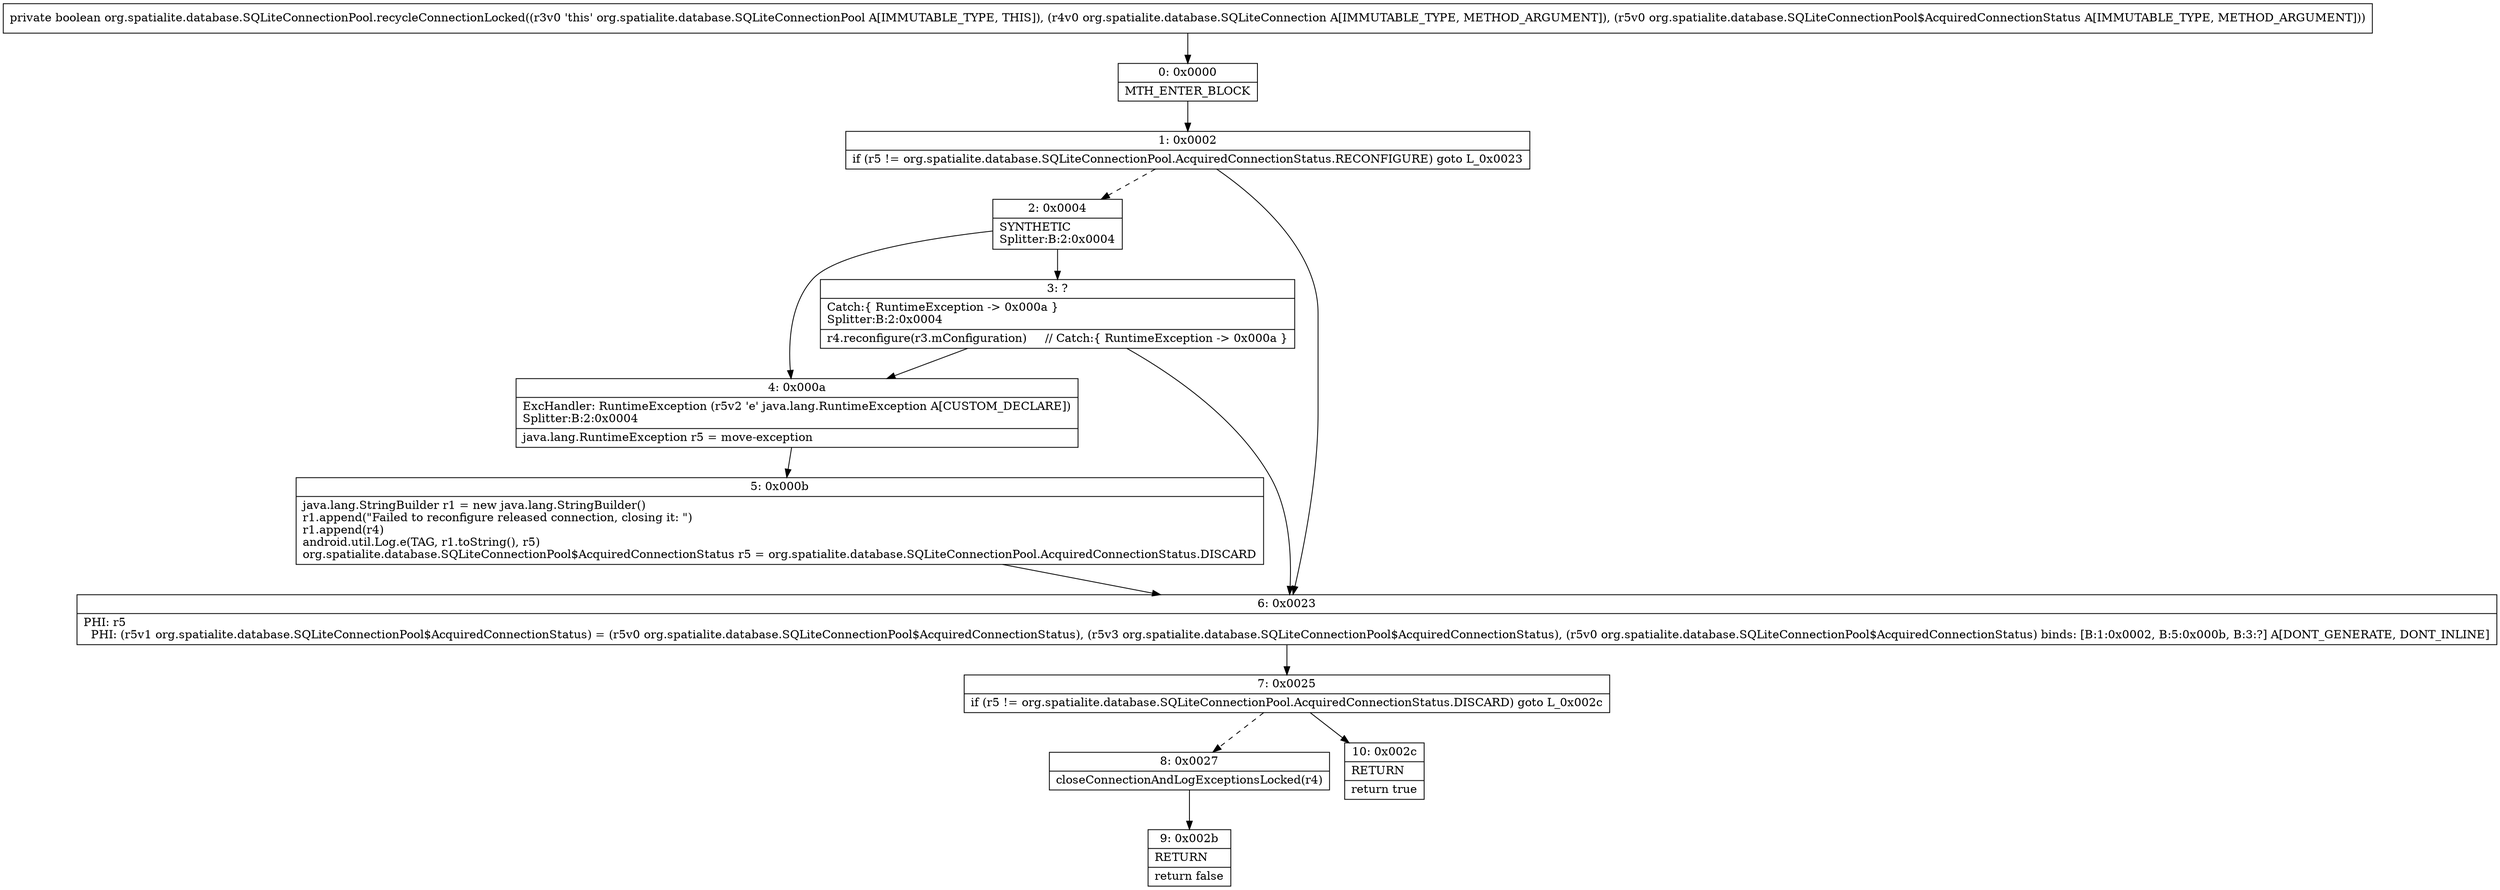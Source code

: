 digraph "CFG fororg.spatialite.database.SQLiteConnectionPool.recycleConnectionLocked(Lorg\/spatialite\/database\/SQLiteConnection;Lorg\/spatialite\/database\/SQLiteConnectionPool$AcquiredConnectionStatus;)Z" {
Node_0 [shape=record,label="{0\:\ 0x0000|MTH_ENTER_BLOCK\l}"];
Node_1 [shape=record,label="{1\:\ 0x0002|if (r5 != org.spatialite.database.SQLiteConnectionPool.AcquiredConnectionStatus.RECONFIGURE) goto L_0x0023\l}"];
Node_2 [shape=record,label="{2\:\ 0x0004|SYNTHETIC\lSplitter:B:2:0x0004\l}"];
Node_3 [shape=record,label="{3\:\ ?|Catch:\{ RuntimeException \-\> 0x000a \}\lSplitter:B:2:0x0004\l|r4.reconfigure(r3.mConfiguration)     \/\/ Catch:\{ RuntimeException \-\> 0x000a \}\l}"];
Node_4 [shape=record,label="{4\:\ 0x000a|ExcHandler: RuntimeException (r5v2 'e' java.lang.RuntimeException A[CUSTOM_DECLARE])\lSplitter:B:2:0x0004\l|java.lang.RuntimeException r5 = move\-exception\l}"];
Node_5 [shape=record,label="{5\:\ 0x000b|java.lang.StringBuilder r1 = new java.lang.StringBuilder()\lr1.append(\"Failed to reconfigure released connection, closing it: \")\lr1.append(r4)\landroid.util.Log.e(TAG, r1.toString(), r5)\lorg.spatialite.database.SQLiteConnectionPool$AcquiredConnectionStatus r5 = org.spatialite.database.SQLiteConnectionPool.AcquiredConnectionStatus.DISCARD\l}"];
Node_6 [shape=record,label="{6\:\ 0x0023|PHI: r5 \l  PHI: (r5v1 org.spatialite.database.SQLiteConnectionPool$AcquiredConnectionStatus) = (r5v0 org.spatialite.database.SQLiteConnectionPool$AcquiredConnectionStatus), (r5v3 org.spatialite.database.SQLiteConnectionPool$AcquiredConnectionStatus), (r5v0 org.spatialite.database.SQLiteConnectionPool$AcquiredConnectionStatus) binds: [B:1:0x0002, B:5:0x000b, B:3:?] A[DONT_GENERATE, DONT_INLINE]\l}"];
Node_7 [shape=record,label="{7\:\ 0x0025|if (r5 != org.spatialite.database.SQLiteConnectionPool.AcquiredConnectionStatus.DISCARD) goto L_0x002c\l}"];
Node_8 [shape=record,label="{8\:\ 0x0027|closeConnectionAndLogExceptionsLocked(r4)\l}"];
Node_9 [shape=record,label="{9\:\ 0x002b|RETURN\l|return false\l}"];
Node_10 [shape=record,label="{10\:\ 0x002c|RETURN\l|return true\l}"];
MethodNode[shape=record,label="{private boolean org.spatialite.database.SQLiteConnectionPool.recycleConnectionLocked((r3v0 'this' org.spatialite.database.SQLiteConnectionPool A[IMMUTABLE_TYPE, THIS]), (r4v0 org.spatialite.database.SQLiteConnection A[IMMUTABLE_TYPE, METHOD_ARGUMENT]), (r5v0 org.spatialite.database.SQLiteConnectionPool$AcquiredConnectionStatus A[IMMUTABLE_TYPE, METHOD_ARGUMENT])) }"];
MethodNode -> Node_0;
Node_0 -> Node_1;
Node_1 -> Node_2[style=dashed];
Node_1 -> Node_6;
Node_2 -> Node_3;
Node_2 -> Node_4;
Node_3 -> Node_4;
Node_3 -> Node_6;
Node_4 -> Node_5;
Node_5 -> Node_6;
Node_6 -> Node_7;
Node_7 -> Node_8[style=dashed];
Node_7 -> Node_10;
Node_8 -> Node_9;
}

